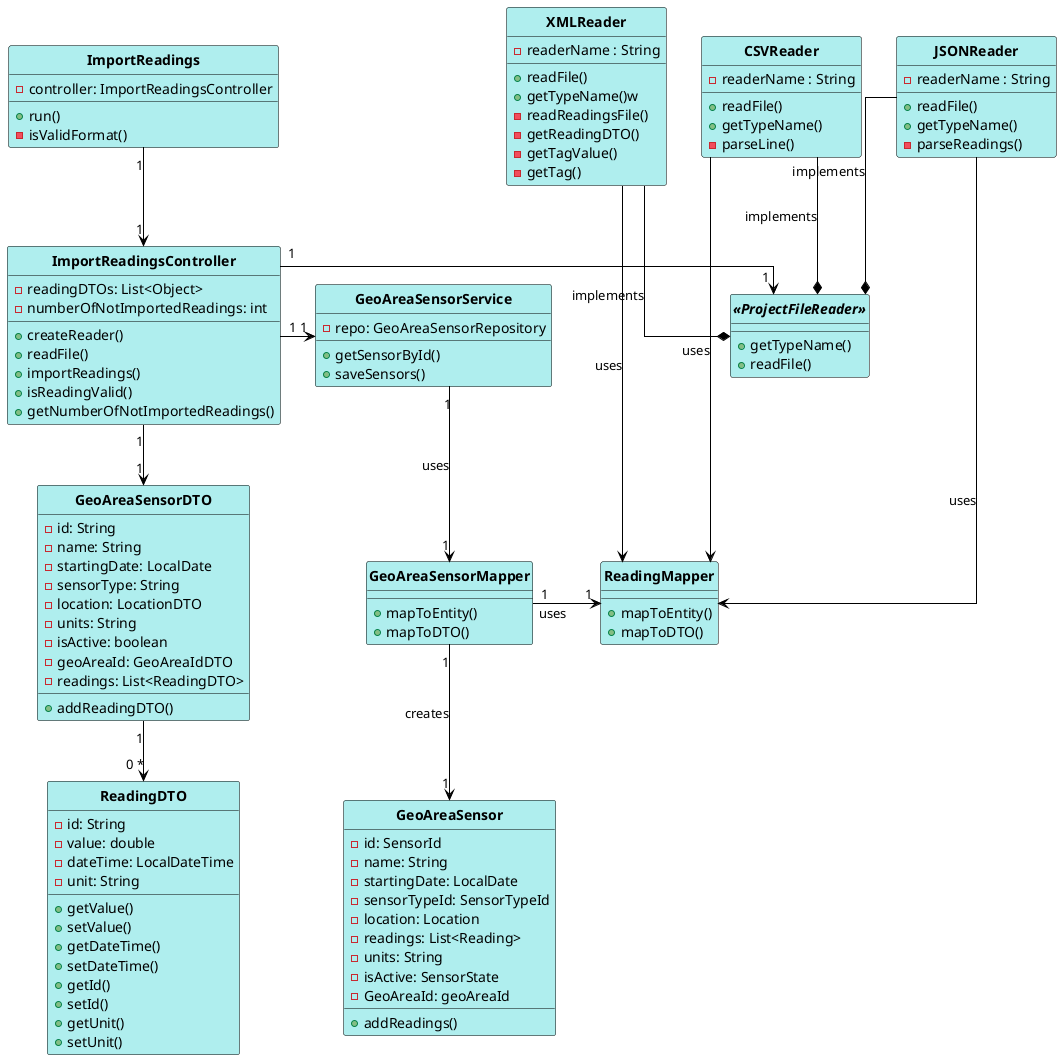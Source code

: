 @startuml
skinparam linetype ortho

skinparam class {
	BackgroundColor PaleTurquoise
	ArrowColor Black
	BorderColor Black
	FontStyle Bold
}

hide circle

ImportReadings "1" --> "1" ImportReadingsController
ImportReadingsController "1" -right-> "1" GeoAreaSensorService
GeoAreaSensorService "1" --> "1" GeoAreaSensorMapper :uses
ImportReadingsController "1" -down-> "1" GeoAreaSensorDTO
ImportReadingsController "1" -left-> "1" "<<ProjectFileReader>>"
XMLReader -down-* "<<ProjectFileReader>>" : implements
CSVReader -down-* "<<ProjectFileReader>>" : implements
JSONReader -down-* "<<ProjectFileReader>>" : implements
XMLReader -down-> ReadingMapper : uses
CSVReader -down-> ReadingMapper : uses
JSONReader -down-> ReadingMapper : uses
GeoAreaSensorDTO "1" --> "0 *" ReadingDTO
GeoAreaSensorMapper "1" -down-> "1" GeoAreaSensor: creates
GeoAreaSensorMapper "1" -right-> "1" ReadingMapper: uses


Class ImportReadings {
-controller: ImportReadingsController
+run()
- isValidFormat()
}

Class ImportReadingsController {
-readingDTOs: List<Object>
-numberOfNotImportedReadings: int
+createReader()
+readFile()
+importReadings()
+isReadingValid()
+getNumberOfNotImportedReadings()
}

Class XMLReader {
-readerName : String
+readFile()
+getTypeName()w
-readReadingsFile()
-getReadingDTO()
-getTagValue()
-getTag()
}

Class GeoAreaSensorMapper {
+mapToEntity()
+mapToDTO()
}

Class ReadingMapper {
+mapToEntity()
+mapToDTO()
}

Class CSVReader {
-readerName : String
+readFile()
+getTypeName()
-parseLine()
}

Class JSONReader {
-readerName : String
+readFile()
+getTypeName()
-parseReadings()
}

Class GeoAreaSensorService {
-repo: GeoAreaSensorRepository
+getSensorById()
+saveSensors()
}

Class ReadingDTO {
-id: String
-value: double
-dateTime: LocalDateTime
-unit: String
+getValue()
+setValue()
+getDateTime()
+setDateTime()
+getId()
+setId()
+getUnit()
+setUnit()
}

Class GeoAreaSensorDTO {
-id: String
-name: String
-startingDate: LocalDate
-sensorType: String
-location: LocationDTO
-units: String
-isActive: boolean
-geoAreaId: GeoAreaIdDTO
-readings: List<ReadingDTO>
+addReadingDTO()
}

Class GeoAreaSensor{
-id: SensorId
-name: String
-startingDate: LocalDate
-sensorTypeId: SensorTypeId
-location: Location
-readings: List<Reading>
-units: String
-isActive: SensorState
-GeoAreaId: geoAreaId
+addReadings()
}

Interface "<<ProjectFileReader>>" {
+getTypeName()
+readFile()
}
@enduml